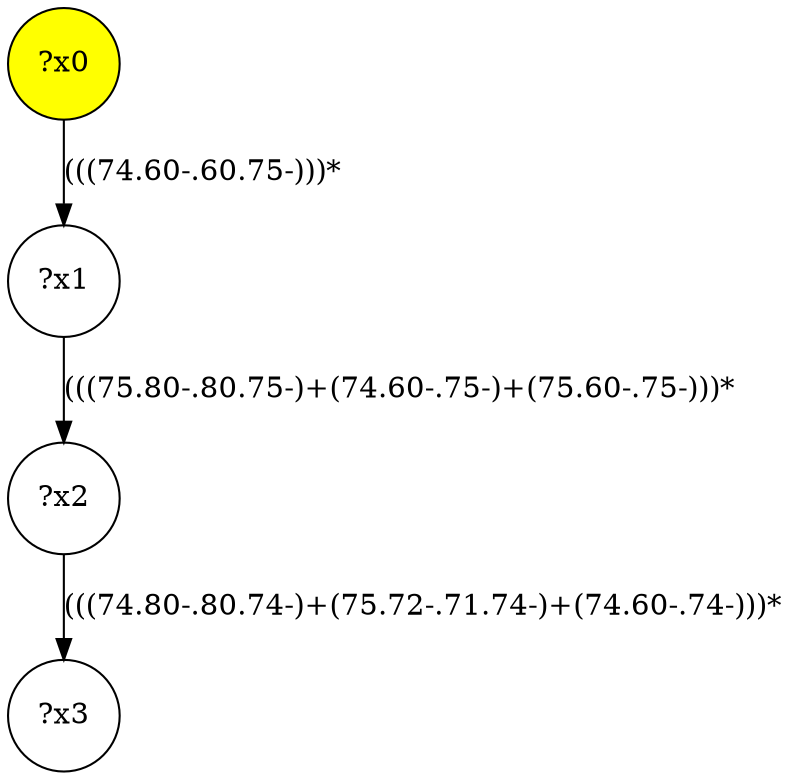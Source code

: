 digraph g {
	x0 [fillcolor="yellow", style="filled," shape=circle, label="?x0"];
	x1 [shape=circle, label="?x1"];
	x0 -> x1 [label="(((74.60-.60.75-)))*"];
	x2 [shape=circle, label="?x2"];
	x1 -> x2 [label="(((75.80-.80.75-)+(74.60-.75-)+(75.60-.75-)))*"];
	x3 [shape=circle, label="?x3"];
	x2 -> x3 [label="(((74.80-.80.74-)+(75.72-.71.74-)+(74.60-.74-)))*"];
}
